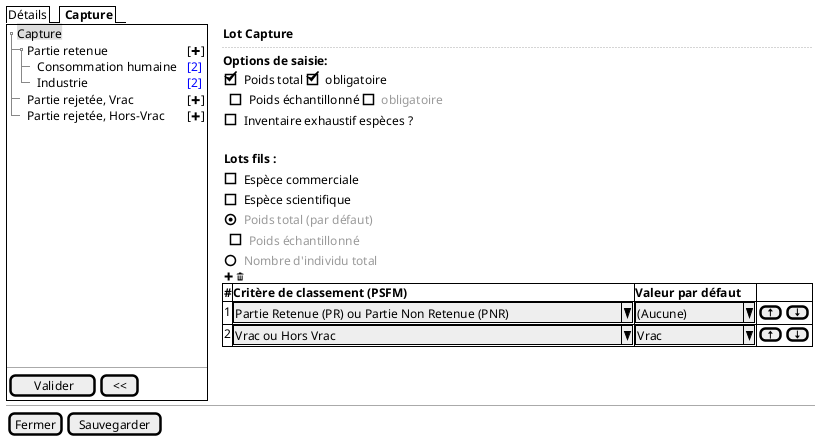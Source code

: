 @startsalt
{
  {/ Détails | <b> Capture }
  {+
    {T
         + <back:#DDD>Capture        | .
         ++ Partie retenue     | [<&plus>]
       +++ Consommation humaine | <color:blue>[2]
       +++ Industrie | <color:blue>[2]
         ++ Partie rejetée, Vrac     | [<&plus>]
         ++ Partie rejetée, Hors-Vrac| [<&plus>]
    }
    .
    .
    .
    .
    .
    .
    .
    .
    .
    .
    .
    .
    .
    --
    {
       [<&checkmark> Valider] | [ << ]
    }
  } | . | {
    <b>Lot Capture
    ..

    <b>Options de saisie:

    { [X] Poids total | [X] obligatoire }
    { . |  [ ] Poids échantillonné | [ ] <color:#9a9a9a>obligatoire }

    { [ ] Inventaire exhaustif espèces ? }

    .

    {<b>Lots fils : }

    { [ ] Espèce commerciale }

    { [ ] Espèce scientifique }

    { (X) <color:#9a9a9a>Poids total (par défaut) }
    { . |  [ ] <color:#9a9a9a>Poids échantillonné }

    { ( ) <color:#9a9a9a>Nombre d'individu total }

    {<&plus> | <&trash> }
    {#
      <b># | <b>Critère de classement (PSFM) | <b>Valeur par défaut | .
      1 | ^Partie Retenue (PR) ou Partie Non Retenue (PNR) ^ | ^(Aucune)     ^ | {[<&arrow-top>] | [<&arrow-bottom>]}
      2 | ^Vrac ou Hors Vrac                               ^ | ^Vrac         ^ | {[<&arrow-top>] | [<&arrow-bottom>]}
    }
  }

  -- | -- | --
  { [Fermer] | [Sauvegarder] }
}
@endsalt

